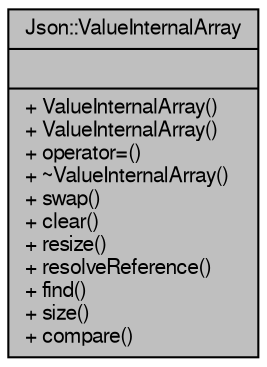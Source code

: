 digraph "Json::ValueInternalArray"
{
  edge [fontname="FreeSans",fontsize="10",labelfontname="FreeSans",labelfontsize="10"];
  node [fontname="FreeSans",fontsize="10",shape=record];
  Node1 [label="{Json::ValueInternalArray\n||+ ValueInternalArray()\l+ ValueInternalArray()\l+ operator=()\l+ ~ValueInternalArray()\l+ swap()\l+ clear()\l+ resize()\l+ resolveReference()\l+ find()\l+ size()\l+ compare()\l}",height=0.2,width=0.4,color="black", fillcolor="grey75", style="filled" fontcolor="black"];
}
